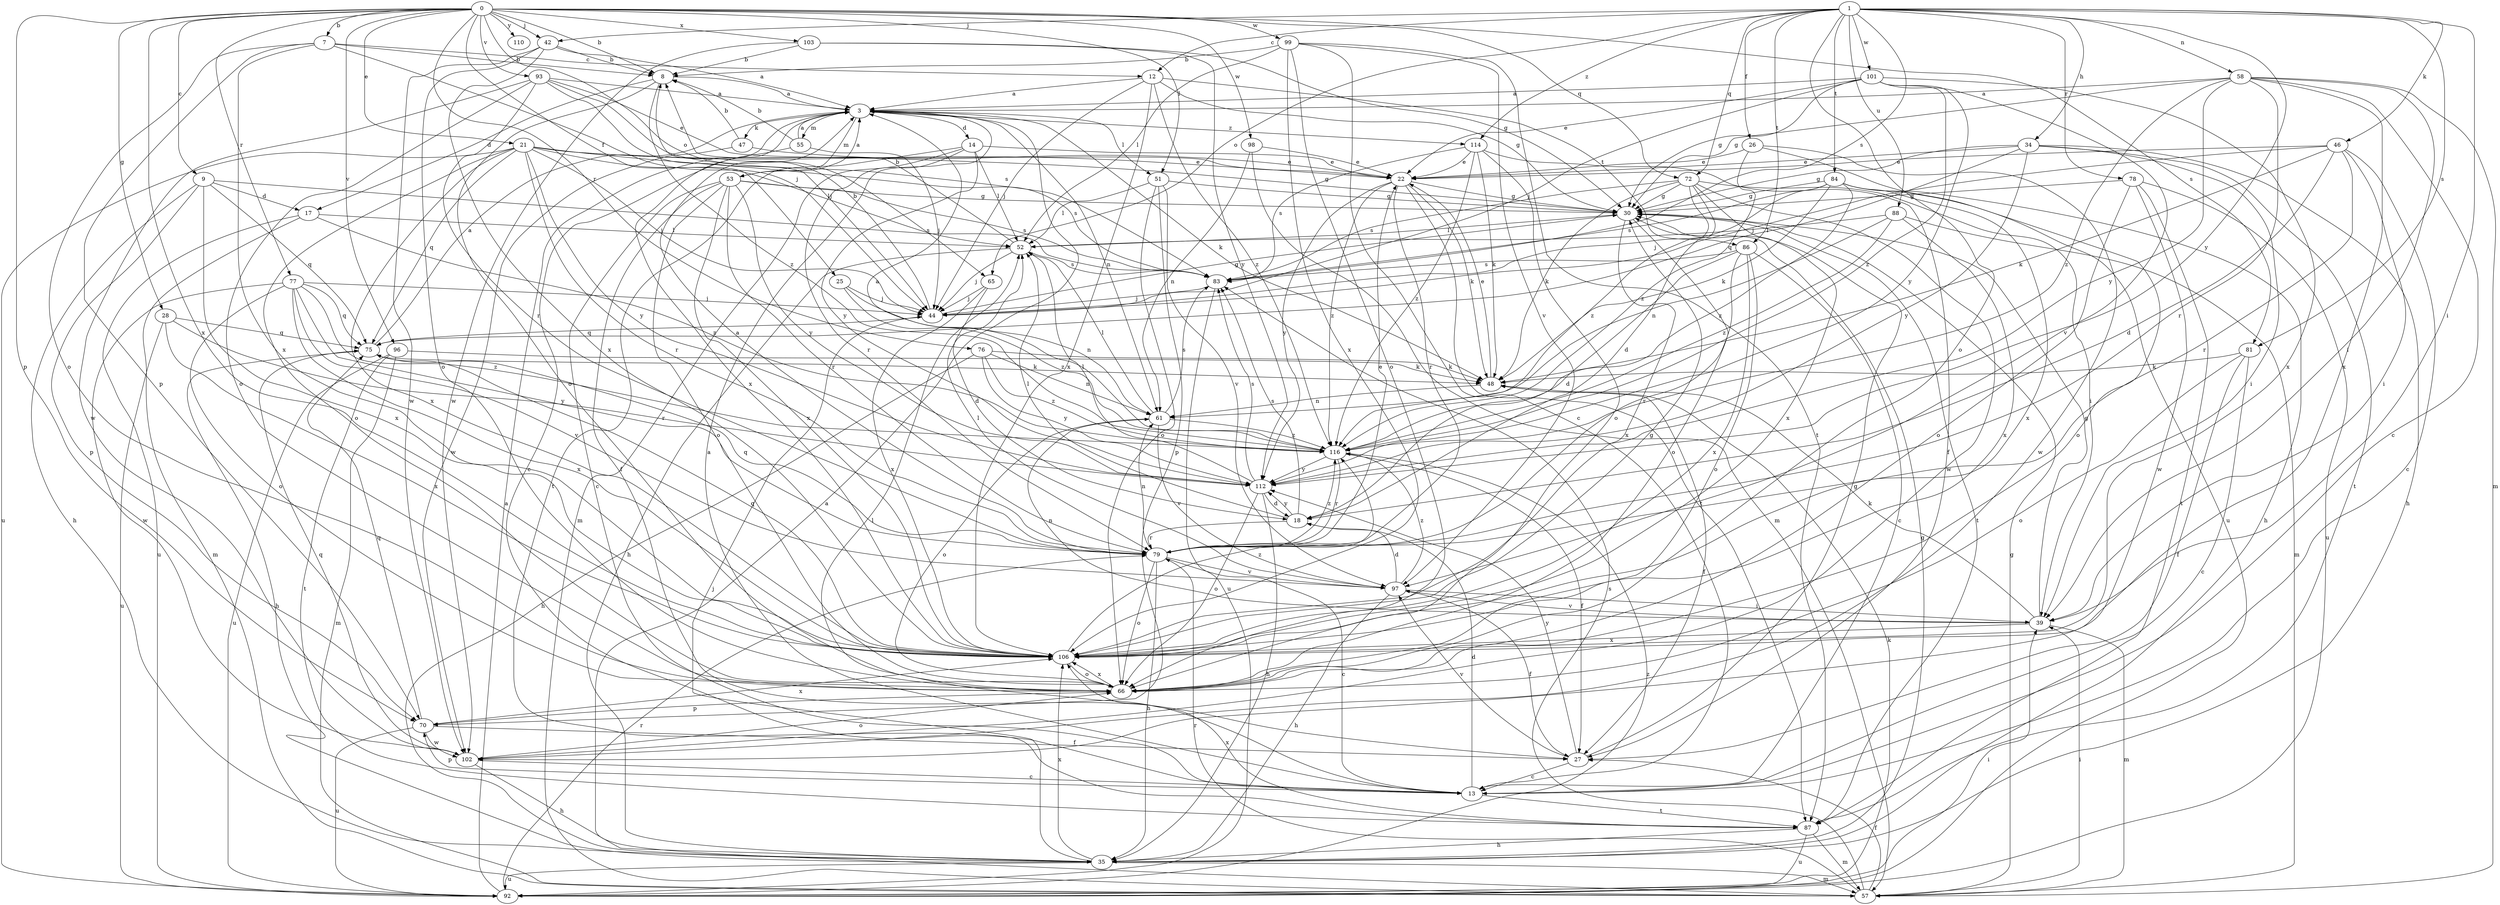 strict digraph  {
0;
1;
3;
7;
8;
9;
12;
13;
14;
17;
18;
21;
22;
25;
26;
27;
28;
30;
34;
35;
39;
42;
44;
46;
47;
48;
51;
52;
53;
55;
57;
58;
61;
65;
66;
70;
72;
75;
76;
77;
78;
79;
81;
83;
84;
86;
87;
88;
92;
93;
96;
97;
98;
99;
101;
102;
103;
106;
110;
112;
114;
116;
0 -> 7  [label=b];
0 -> 8  [label=b];
0 -> 9  [label=c];
0 -> 21  [label=e];
0 -> 25  [label=f];
0 -> 28  [label=g];
0 -> 42  [label=j];
0 -> 51  [label=l];
0 -> 65  [label=o];
0 -> 70  [label=p];
0 -> 72  [label=q];
0 -> 76  [label=r];
0 -> 77  [label=r];
0 -> 81  [label=s];
0 -> 93  [label=v];
0 -> 96  [label=v];
0 -> 98  [label=w];
0 -> 99  [label=w];
0 -> 103  [label=x];
0 -> 106  [label=x];
0 -> 110  [label=y];
1 -> 12  [label=c];
1 -> 26  [label=f];
1 -> 34  [label=h];
1 -> 39  [label=i];
1 -> 42  [label=j];
1 -> 46  [label=k];
1 -> 58  [label=n];
1 -> 65  [label=o];
1 -> 66  [label=o];
1 -> 72  [label=q];
1 -> 78  [label=r];
1 -> 81  [label=s];
1 -> 83  [label=s];
1 -> 84  [label=t];
1 -> 86  [label=t];
1 -> 88  [label=u];
1 -> 101  [label=w];
1 -> 112  [label=y];
1 -> 114  [label=z];
3 -> 14  [label=d];
3 -> 47  [label=k];
3 -> 48  [label=k];
3 -> 51  [label=l];
3 -> 53  [label=m];
3 -> 55  [label=m];
3 -> 61  [label=n];
3 -> 106  [label=x];
3 -> 114  [label=z];
7 -> 8  [label=b];
7 -> 12  [label=c];
7 -> 44  [label=j];
7 -> 66  [label=o];
7 -> 70  [label=p];
7 -> 106  [label=x];
8 -> 3  [label=a];
8 -> 17  [label=d];
8 -> 66  [label=o];
8 -> 116  [label=z];
9 -> 17  [label=d];
9 -> 35  [label=h];
9 -> 70  [label=p];
9 -> 75  [label=q];
9 -> 83  [label=s];
9 -> 106  [label=x];
12 -> 3  [label=a];
12 -> 30  [label=g];
12 -> 44  [label=j];
12 -> 86  [label=t];
12 -> 106  [label=x];
12 -> 116  [label=z];
13 -> 3  [label=a];
13 -> 18  [label=d];
13 -> 52  [label=l];
13 -> 70  [label=p];
13 -> 87  [label=t];
14 -> 22  [label=e];
14 -> 52  [label=l];
14 -> 57  [label=m];
14 -> 79  [label=r];
14 -> 87  [label=t];
14 -> 112  [label=y];
17 -> 52  [label=l];
17 -> 57  [label=m];
17 -> 92  [label=u];
17 -> 116  [label=z];
18 -> 52  [label=l];
18 -> 79  [label=r];
18 -> 83  [label=s];
18 -> 112  [label=y];
21 -> 22  [label=e];
21 -> 30  [label=g];
21 -> 44  [label=j];
21 -> 52  [label=l];
21 -> 66  [label=o];
21 -> 75  [label=q];
21 -> 79  [label=r];
21 -> 83  [label=s];
21 -> 92  [label=u];
21 -> 106  [label=x];
21 -> 112  [label=y];
22 -> 30  [label=g];
22 -> 48  [label=k];
22 -> 79  [label=r];
22 -> 87  [label=t];
22 -> 112  [label=y];
22 -> 116  [label=z];
25 -> 44  [label=j];
25 -> 61  [label=n];
25 -> 116  [label=z];
26 -> 22  [label=e];
26 -> 92  [label=u];
26 -> 102  [label=w];
26 -> 116  [label=z];
27 -> 13  [label=c];
27 -> 30  [label=g];
27 -> 97  [label=v];
27 -> 112  [label=y];
28 -> 75  [label=q];
28 -> 92  [label=u];
28 -> 106  [label=x];
28 -> 112  [label=y];
30 -> 52  [label=l];
30 -> 66  [label=o];
30 -> 87  [label=t];
30 -> 106  [label=x];
34 -> 22  [label=e];
34 -> 30  [label=g];
34 -> 35  [label=h];
34 -> 39  [label=i];
34 -> 75  [label=q];
34 -> 87  [label=t];
34 -> 112  [label=y];
35 -> 30  [label=g];
35 -> 44  [label=j];
35 -> 57  [label=m];
35 -> 92  [label=u];
35 -> 106  [label=x];
39 -> 30  [label=g];
39 -> 48  [label=k];
39 -> 57  [label=m];
39 -> 61  [label=n];
39 -> 97  [label=v];
39 -> 106  [label=x];
42 -> 3  [label=a];
42 -> 8  [label=b];
42 -> 66  [label=o];
42 -> 102  [label=w];
42 -> 106  [label=x];
44 -> 8  [label=b];
44 -> 30  [label=g];
44 -> 75  [label=q];
46 -> 13  [label=c];
46 -> 18  [label=d];
46 -> 22  [label=e];
46 -> 39  [label=i];
46 -> 44  [label=j];
46 -> 48  [label=k];
46 -> 79  [label=r];
47 -> 8  [label=b];
47 -> 22  [label=e];
47 -> 102  [label=w];
48 -> 22  [label=e];
48 -> 27  [label=f];
48 -> 61  [label=n];
51 -> 30  [label=g];
51 -> 52  [label=l];
51 -> 66  [label=o];
51 -> 70  [label=p];
51 -> 97  [label=v];
52 -> 8  [label=b];
52 -> 35  [label=h];
52 -> 44  [label=j];
52 -> 83  [label=s];
53 -> 3  [label=a];
53 -> 13  [label=c];
53 -> 27  [label=f];
53 -> 30  [label=g];
53 -> 66  [label=o];
53 -> 79  [label=r];
53 -> 83  [label=s];
53 -> 106  [label=x];
53 -> 112  [label=y];
55 -> 3  [label=a];
55 -> 8  [label=b];
55 -> 13  [label=c];
55 -> 44  [label=j];
57 -> 3  [label=a];
57 -> 27  [label=f];
57 -> 30  [label=g];
57 -> 39  [label=i];
57 -> 79  [label=r];
57 -> 83  [label=s];
58 -> 3  [label=a];
58 -> 13  [label=c];
58 -> 30  [label=g];
58 -> 39  [label=i];
58 -> 57  [label=m];
58 -> 79  [label=r];
58 -> 106  [label=x];
58 -> 112  [label=y];
58 -> 116  [label=z];
61 -> 52  [label=l];
61 -> 66  [label=o];
61 -> 83  [label=s];
61 -> 97  [label=v];
61 -> 116  [label=z];
65 -> 18  [label=d];
65 -> 44  [label=j];
65 -> 106  [label=x];
66 -> 70  [label=p];
66 -> 106  [label=x];
70 -> 27  [label=f];
70 -> 75  [label=q];
70 -> 92  [label=u];
70 -> 102  [label=w];
70 -> 106  [label=x];
72 -> 18  [label=d];
72 -> 30  [label=g];
72 -> 39  [label=i];
72 -> 48  [label=k];
72 -> 83  [label=s];
72 -> 102  [label=w];
72 -> 106  [label=x];
72 -> 116  [label=z];
75 -> 3  [label=a];
75 -> 35  [label=h];
75 -> 48  [label=k];
76 -> 35  [label=h];
76 -> 48  [label=k];
76 -> 61  [label=n];
76 -> 112  [label=y];
76 -> 116  [label=z];
77 -> 44  [label=j];
77 -> 66  [label=o];
77 -> 75  [label=q];
77 -> 79  [label=r];
77 -> 97  [label=v];
77 -> 102  [label=w];
77 -> 106  [label=x];
77 -> 116  [label=z];
78 -> 30  [label=g];
78 -> 66  [label=o];
78 -> 87  [label=t];
78 -> 92  [label=u];
78 -> 102  [label=w];
79 -> 3  [label=a];
79 -> 13  [label=c];
79 -> 22  [label=e];
79 -> 35  [label=h];
79 -> 61  [label=n];
79 -> 66  [label=o];
79 -> 75  [label=q];
79 -> 97  [label=v];
79 -> 116  [label=z];
81 -> 13  [label=c];
81 -> 27  [label=f];
81 -> 48  [label=k];
81 -> 66  [label=o];
83 -> 44  [label=j];
83 -> 92  [label=u];
84 -> 30  [label=g];
84 -> 35  [label=h];
84 -> 44  [label=j];
84 -> 48  [label=k];
84 -> 66  [label=o];
84 -> 83  [label=s];
84 -> 106  [label=x];
84 -> 116  [label=z];
86 -> 13  [label=c];
86 -> 18  [label=d];
86 -> 66  [label=o];
86 -> 79  [label=r];
86 -> 83  [label=s];
86 -> 106  [label=x];
87 -> 35  [label=h];
87 -> 57  [label=m];
87 -> 92  [label=u];
87 -> 106  [label=x];
88 -> 52  [label=l];
88 -> 57  [label=m];
88 -> 61  [label=n];
88 -> 106  [label=x];
88 -> 116  [label=z];
92 -> 3  [label=a];
92 -> 39  [label=i];
92 -> 48  [label=k];
92 -> 79  [label=r];
92 -> 116  [label=z];
93 -> 3  [label=a];
93 -> 22  [label=e];
93 -> 44  [label=j];
93 -> 66  [label=o];
93 -> 79  [label=r];
93 -> 83  [label=s];
93 -> 102  [label=w];
96 -> 48  [label=k];
96 -> 57  [label=m];
96 -> 87  [label=t];
96 -> 92  [label=u];
97 -> 18  [label=d];
97 -> 27  [label=f];
97 -> 35  [label=h];
97 -> 39  [label=i];
97 -> 52  [label=l];
97 -> 116  [label=z];
98 -> 22  [label=e];
98 -> 57  [label=m];
98 -> 61  [label=n];
99 -> 8  [label=b];
99 -> 13  [label=c];
99 -> 52  [label=l];
99 -> 66  [label=o];
99 -> 87  [label=t];
99 -> 97  [label=v];
99 -> 106  [label=x];
101 -> 3  [label=a];
101 -> 22  [label=e];
101 -> 30  [label=g];
101 -> 44  [label=j];
101 -> 97  [label=v];
101 -> 106  [label=x];
101 -> 112  [label=y];
101 -> 116  [label=z];
102 -> 13  [label=c];
102 -> 35  [label=h];
102 -> 66  [label=o];
102 -> 75  [label=q];
103 -> 8  [label=b];
103 -> 30  [label=g];
103 -> 102  [label=w];
103 -> 112  [label=y];
106 -> 30  [label=g];
106 -> 66  [label=o];
106 -> 75  [label=q];
106 -> 116  [label=z];
112 -> 18  [label=d];
112 -> 35  [label=h];
112 -> 52  [label=l];
112 -> 66  [label=o];
112 -> 83  [label=s];
114 -> 22  [label=e];
114 -> 27  [label=f];
114 -> 48  [label=k];
114 -> 66  [label=o];
114 -> 83  [label=s];
114 -> 116  [label=z];
116 -> 3  [label=a];
116 -> 27  [label=f];
116 -> 79  [label=r];
116 -> 112  [label=y];
}
